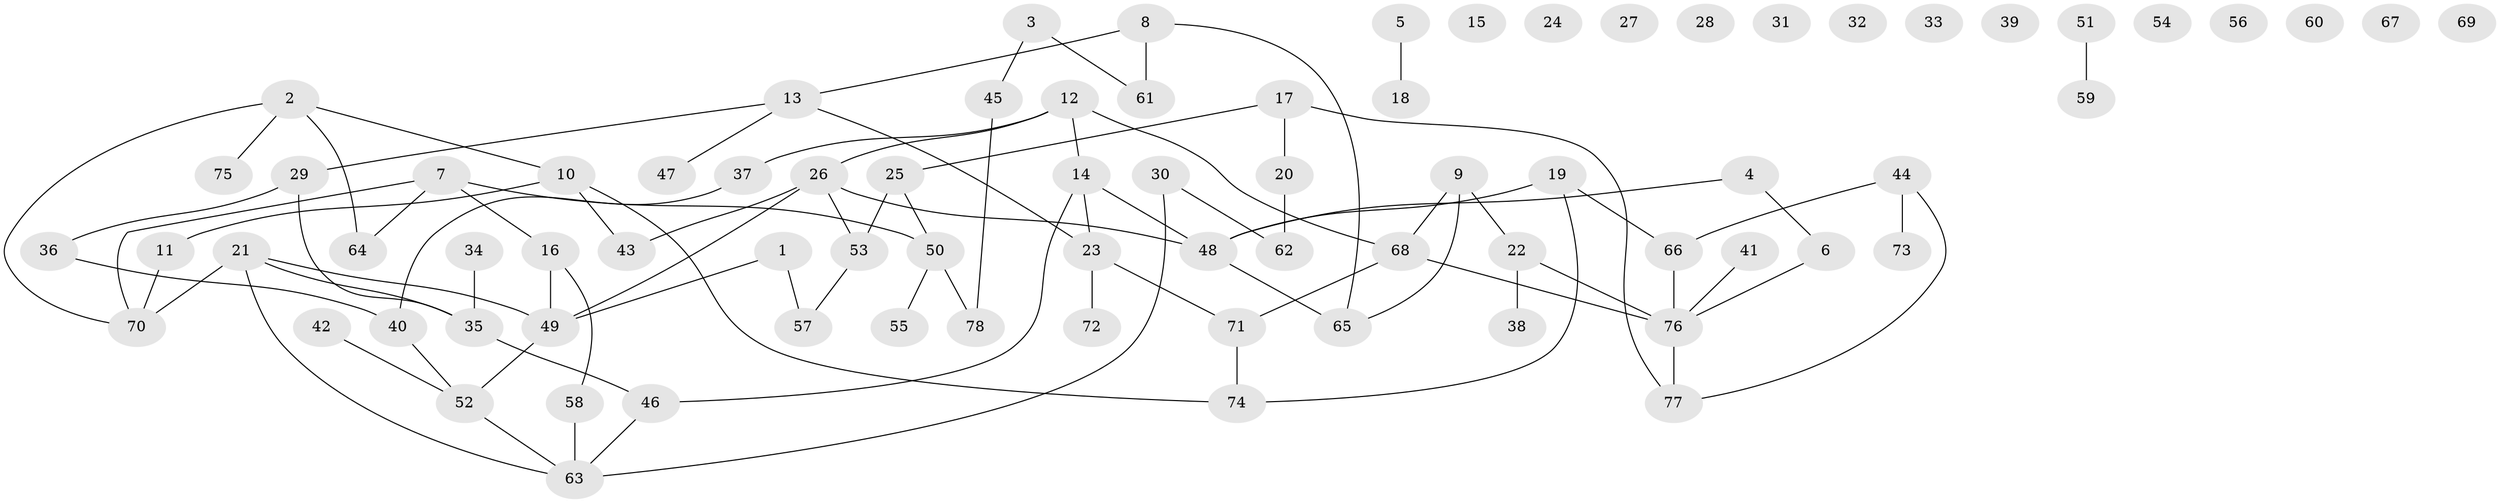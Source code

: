 // Generated by graph-tools (version 1.1) at 2025/33/03/09/25 02:33:40]
// undirected, 78 vertices, 88 edges
graph export_dot {
graph [start="1"]
  node [color=gray90,style=filled];
  1;
  2;
  3;
  4;
  5;
  6;
  7;
  8;
  9;
  10;
  11;
  12;
  13;
  14;
  15;
  16;
  17;
  18;
  19;
  20;
  21;
  22;
  23;
  24;
  25;
  26;
  27;
  28;
  29;
  30;
  31;
  32;
  33;
  34;
  35;
  36;
  37;
  38;
  39;
  40;
  41;
  42;
  43;
  44;
  45;
  46;
  47;
  48;
  49;
  50;
  51;
  52;
  53;
  54;
  55;
  56;
  57;
  58;
  59;
  60;
  61;
  62;
  63;
  64;
  65;
  66;
  67;
  68;
  69;
  70;
  71;
  72;
  73;
  74;
  75;
  76;
  77;
  78;
  1 -- 49;
  1 -- 57;
  2 -- 10;
  2 -- 64;
  2 -- 70;
  2 -- 75;
  3 -- 45;
  3 -- 61;
  4 -- 6;
  4 -- 48;
  5 -- 18;
  6 -- 76;
  7 -- 16;
  7 -- 50;
  7 -- 64;
  7 -- 70;
  8 -- 13;
  8 -- 61;
  8 -- 65;
  9 -- 22;
  9 -- 65;
  9 -- 68;
  10 -- 11;
  10 -- 43;
  10 -- 74;
  11 -- 70;
  12 -- 14;
  12 -- 26;
  12 -- 37;
  12 -- 68;
  13 -- 23;
  13 -- 29;
  13 -- 47;
  14 -- 23;
  14 -- 46;
  14 -- 48;
  16 -- 49;
  16 -- 58;
  17 -- 20;
  17 -- 25;
  17 -- 77;
  19 -- 48;
  19 -- 66;
  19 -- 74;
  20 -- 62;
  21 -- 35;
  21 -- 49;
  21 -- 63;
  21 -- 70;
  22 -- 38;
  22 -- 76;
  23 -- 71;
  23 -- 72;
  25 -- 50;
  25 -- 53;
  26 -- 43;
  26 -- 48;
  26 -- 49;
  26 -- 53;
  29 -- 35;
  29 -- 36;
  30 -- 62;
  30 -- 63;
  34 -- 35;
  35 -- 46;
  36 -- 40;
  37 -- 40;
  40 -- 52;
  41 -- 76;
  42 -- 52;
  44 -- 66;
  44 -- 73;
  44 -- 77;
  45 -- 78;
  46 -- 63;
  48 -- 65;
  49 -- 52;
  50 -- 55;
  50 -- 78;
  51 -- 59;
  52 -- 63;
  53 -- 57;
  58 -- 63;
  66 -- 76;
  68 -- 71;
  68 -- 76;
  71 -- 74;
  76 -- 77;
}
